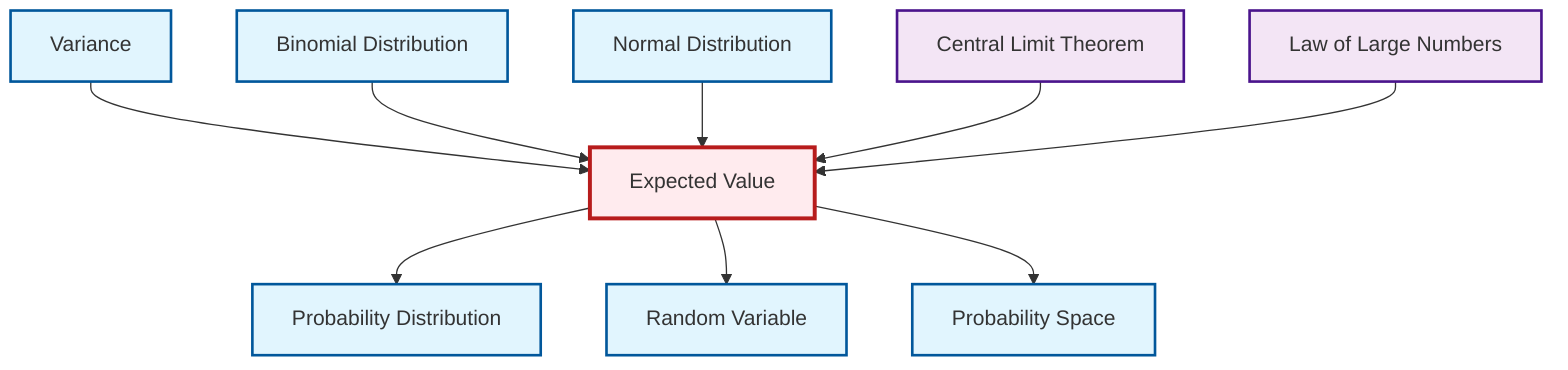 graph TD
    classDef definition fill:#e1f5fe,stroke:#01579b,stroke-width:2px
    classDef theorem fill:#f3e5f5,stroke:#4a148c,stroke-width:2px
    classDef axiom fill:#fff3e0,stroke:#e65100,stroke-width:2px
    classDef example fill:#e8f5e9,stroke:#1b5e20,stroke-width:2px
    classDef current fill:#ffebee,stroke:#b71c1c,stroke-width:3px
    def-binomial-distribution["Binomial Distribution"]:::definition
    thm-central-limit["Central Limit Theorem"]:::theorem
    def-variance["Variance"]:::definition
    def-probability-distribution["Probability Distribution"]:::definition
    def-probability-space["Probability Space"]:::definition
    thm-law-of-large-numbers["Law of Large Numbers"]:::theorem
    def-random-variable["Random Variable"]:::definition
    def-normal-distribution["Normal Distribution"]:::definition
    def-expectation["Expected Value"]:::definition
    def-variance --> def-expectation
    def-binomial-distribution --> def-expectation
    def-expectation --> def-probability-distribution
    def-expectation --> def-random-variable
    def-normal-distribution --> def-expectation
    thm-central-limit --> def-expectation
    def-expectation --> def-probability-space
    thm-law-of-large-numbers --> def-expectation
    class def-expectation current
